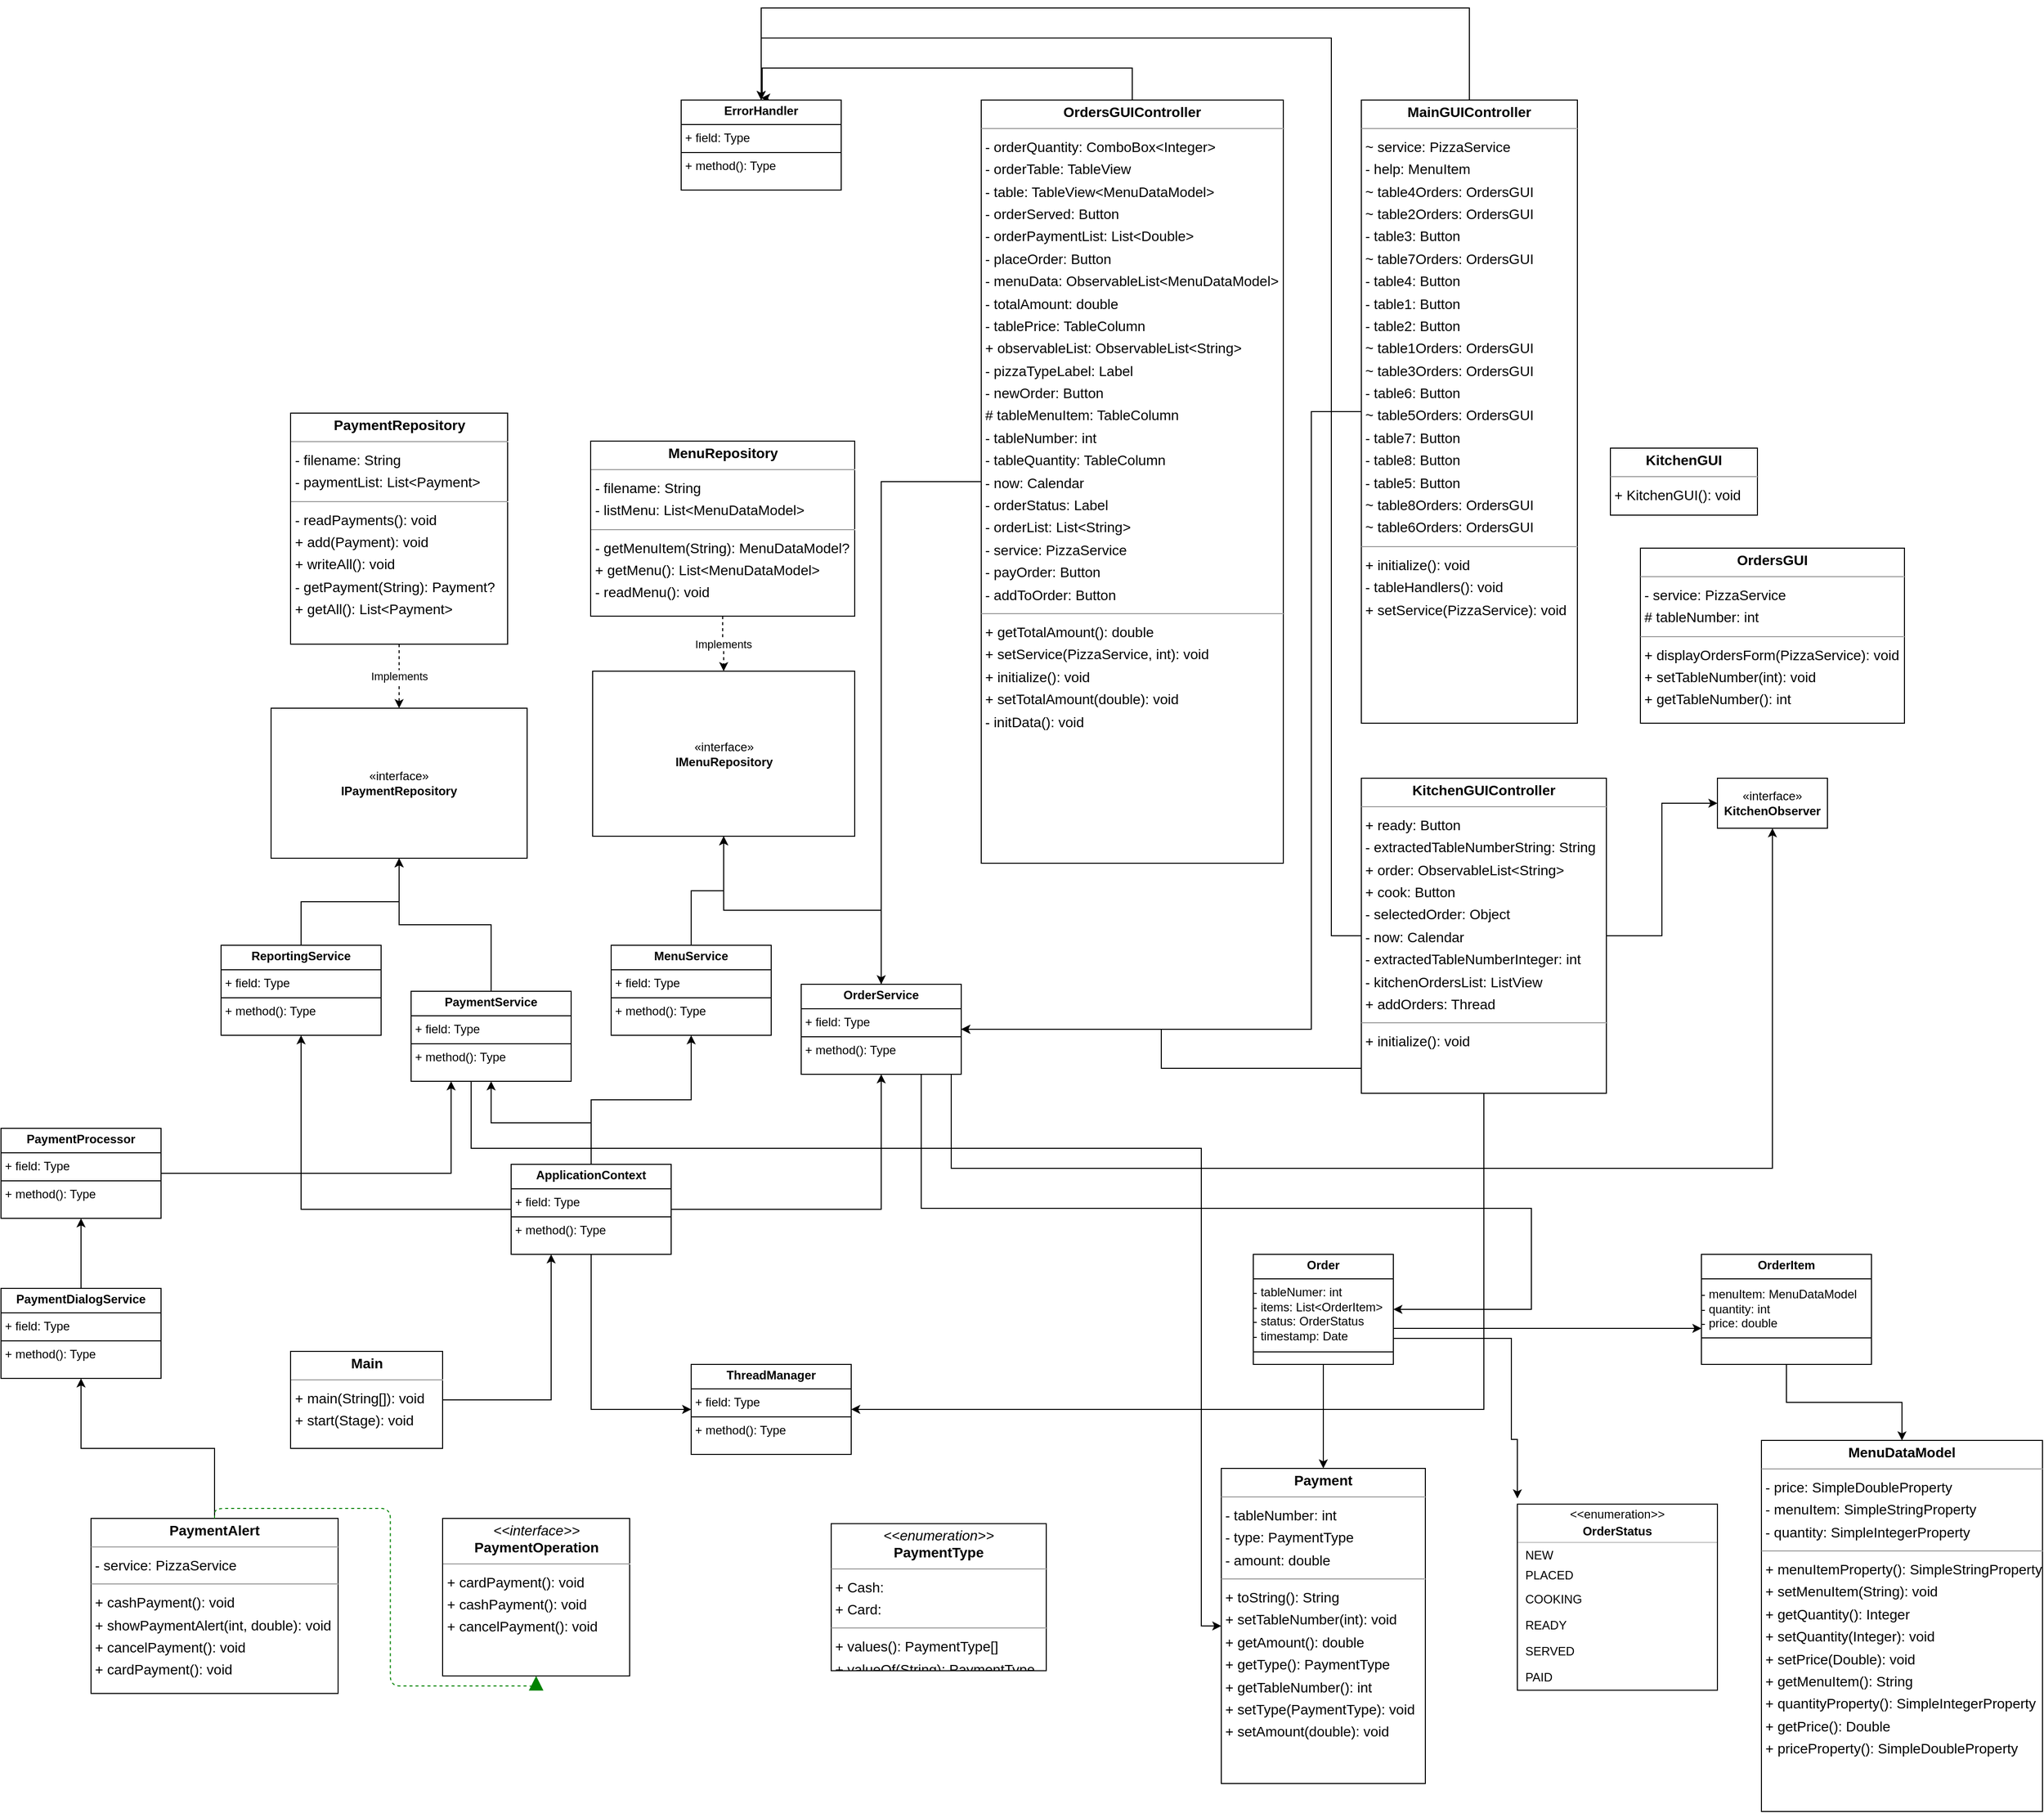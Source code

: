 <mxfile version="26.1.0">
  <diagram id="psAfjCXZujPrBiXJYCEb" name="Page-1">
    <mxGraphModel dx="6308" dy="454" grid="1" gridSize="10" guides="1" tooltips="1" connect="1" arrows="1" fold="1" page="0" pageScale="1" pageWidth="850" pageHeight="1100" background="none" math="0" shadow="0">
      <root>
        <mxCell id="0" />
        <mxCell id="1" parent="0" />
        <mxCell id="node5" value="&lt;p style=&quot;margin:0px;margin-top:4px;text-align:center;&quot;&gt;&lt;b&gt;KitchenGUI&lt;/b&gt;&lt;/p&gt;&lt;hr size=&quot;1&quot;/&gt;&lt;p style=&quot;margin:0 0 0 4px;line-height:1.6;&quot;&gt;+ KitchenGUI(): void&lt;/p&gt;" style="verticalAlign=top;align=left;overflow=fill;fontSize=14;fontFamily=Helvetica;html=1;rounded=0;shadow=0;comic=0;labelBackgroundColor=none;strokeWidth=1;" parent="1" vertex="1">
          <mxGeometry x="-1491" y="1880" width="147" height="67" as="geometry" />
        </mxCell>
        <mxCell id="n7cuw4-B28qV0KOe3FSm-73" style="edgeStyle=orthogonalEdgeStyle;rounded=0;orthogonalLoop=1;jettySize=auto;html=1;" edge="1" parent="1" source="node0" target="n7cuw4-B28qV0KOe3FSm-26">
          <mxGeometry relative="1" as="geometry">
            <Array as="points">
              <mxPoint x="-1940" y="2500" />
              <mxPoint x="-1940" y="2461" />
            </Array>
          </mxGeometry>
        </mxCell>
        <mxCell id="n7cuw4-B28qV0KOe3FSm-81" style="edgeStyle=orthogonalEdgeStyle;rounded=0;orthogonalLoop=1;jettySize=auto;html=1;" edge="1" parent="1" source="node0" target="n7cuw4-B28qV0KOe3FSm-80">
          <mxGeometry relative="1" as="geometry" />
        </mxCell>
        <mxCell id="n7cuw4-B28qV0KOe3FSm-83" style="edgeStyle=orthogonalEdgeStyle;rounded=0;orthogonalLoop=1;jettySize=auto;html=1;entryX=0.5;entryY=0;entryDx=0;entryDy=0;" edge="1" parent="1" source="node0" target="n7cuw4-B28qV0KOe3FSm-24">
          <mxGeometry relative="1" as="geometry">
            <Array as="points">
              <mxPoint x="-1770" y="2368" />
              <mxPoint x="-1770" y="1470" />
              <mxPoint x="-2340" y="1470" />
            </Array>
          </mxGeometry>
        </mxCell>
        <mxCell id="n7cuw4-B28qV0KOe3FSm-86" style="edgeStyle=orthogonalEdgeStyle;rounded=0;orthogonalLoop=1;jettySize=auto;html=1;entryX=1;entryY=0.5;entryDx=0;entryDy=0;" edge="1" parent="1" source="node0" target="n7cuw4-B28qV0KOe3FSm-22">
          <mxGeometry relative="1" as="geometry">
            <Array as="points">
              <mxPoint x="-1617" y="2841" />
            </Array>
          </mxGeometry>
        </mxCell>
        <mxCell id="node0" value="&lt;p style=&quot;margin:0px;margin-top:4px;text-align:center;&quot;&gt;&lt;b&gt;KitchenGUIController&lt;/b&gt;&lt;/p&gt;&lt;hr size=&quot;1&quot;/&gt;&lt;p style=&quot;margin:0 0 0 4px;line-height:1.6;&quot;&gt;+ ready: Button&lt;br/&gt;- extractedTableNumberString: String&lt;br/&gt;+ order: ObservableList&amp;lt;String&amp;gt;&lt;br/&gt;+ cook: Button&lt;br/&gt;- selectedOrder: Object&lt;br/&gt;- now: Calendar&lt;br/&gt;- extractedTableNumberInteger: int&lt;br/&gt;- kitchenOrdersList: ListView&lt;br/&gt;+ addOrders: Thread&lt;/p&gt;&lt;hr size=&quot;1&quot;/&gt;&lt;p style=&quot;margin:0 0 0 4px;line-height:1.6;&quot;&gt;+ initialize(): void&lt;/p&gt;" style="verticalAlign=top;align=left;overflow=fill;fontSize=14;fontFamily=Helvetica;html=1;rounded=0;shadow=0;comic=0;labelBackgroundColor=none;strokeWidth=1;" parent="1" vertex="1">
          <mxGeometry x="-1740" y="2210" width="245" height="315" as="geometry" />
        </mxCell>
        <mxCell id="node7" value="&lt;p style=&quot;margin:0px;margin-top:4px;text-align:center;&quot;&gt;&lt;b&gt;Main&lt;/b&gt;&lt;/p&gt;&lt;hr size=&quot;1&quot;/&gt;&lt;p style=&quot;margin:0 0 0 4px;line-height:1.6;&quot;&gt;+ main(String[]): void&lt;br/&gt;+ start(Stage): void&lt;/p&gt;" style="verticalAlign=top;align=left;overflow=fill;fontSize=14;fontFamily=Helvetica;html=1;rounded=0;shadow=0;comic=0;labelBackgroundColor=none;strokeWidth=1;" parent="1" vertex="1">
          <mxGeometry x="-2810.5" y="2783" width="152" height="97" as="geometry" />
        </mxCell>
        <mxCell id="n7cuw4-B28qV0KOe3FSm-72" style="edgeStyle=orthogonalEdgeStyle;rounded=0;orthogonalLoop=1;jettySize=auto;html=1;entryX=1;entryY=0.5;entryDx=0;entryDy=0;" edge="1" parent="1" source="node9" target="n7cuw4-B28qV0KOe3FSm-26">
          <mxGeometry relative="1" as="geometry">
            <Array as="points">
              <mxPoint x="-1790" y="1844" />
              <mxPoint x="-1790" y="2461" />
            </Array>
          </mxGeometry>
        </mxCell>
        <mxCell id="n7cuw4-B28qV0KOe3FSm-84" style="edgeStyle=orthogonalEdgeStyle;rounded=0;orthogonalLoop=1;jettySize=auto;html=1;entryX=0.5;entryY=0;entryDx=0;entryDy=0;" edge="1" parent="1" source="node9" target="n7cuw4-B28qV0KOe3FSm-24">
          <mxGeometry relative="1" as="geometry">
            <Array as="points">
              <mxPoint x="-1632" y="1440" />
              <mxPoint x="-2340" y="1440" />
            </Array>
          </mxGeometry>
        </mxCell>
        <mxCell id="node9" value="&lt;p style=&quot;margin:0px;margin-top:4px;text-align:center;&quot;&gt;&lt;b&gt;MainGUIController&lt;/b&gt;&lt;/p&gt;&lt;hr size=&quot;1&quot;/&gt;&lt;p style=&quot;margin:0 0 0 4px;line-height:1.6;&quot;&gt;~ service: PizzaService&lt;br/&gt;- help: MenuItem&lt;br/&gt;~ table4Orders: OrdersGUI&lt;br/&gt;~ table2Orders: OrdersGUI&lt;br/&gt;- table3: Button&lt;br/&gt;~ table7Orders: OrdersGUI&lt;br/&gt;- table4: Button&lt;br/&gt;- table1: Button&lt;br/&gt;- table2: Button&lt;br/&gt;~ table1Orders: OrdersGUI&lt;br/&gt;~ table3Orders: OrdersGUI&lt;br/&gt;- table6: Button&lt;br/&gt;~ table5Orders: OrdersGUI&lt;br/&gt;- table7: Button&lt;br/&gt;- table8: Button&lt;br/&gt;- table5: Button&lt;br/&gt;~ table8Orders: OrdersGUI&lt;br/&gt;~ table6Orders: OrdersGUI&lt;/p&gt;&lt;hr size=&quot;1&quot;/&gt;&lt;p style=&quot;margin:0 0 0 4px;line-height:1.6;&quot;&gt;+ initialize(): void&lt;br/&gt;- tableHandlers(): void&lt;br/&gt;+ setService(PizzaService): void&lt;/p&gt;" style="verticalAlign=top;align=left;overflow=fill;fontSize=14;fontFamily=Helvetica;html=1;rounded=0;shadow=0;comic=0;labelBackgroundColor=none;strokeWidth=1;" parent="1" vertex="1">
          <mxGeometry x="-1740" y="1532" width="216" height="623" as="geometry" />
        </mxCell>
        <mxCell id="node13" value="&lt;p style=&quot;margin:0px;margin-top:4px;text-align:center;&quot;&gt;&lt;b&gt;MenuDataModel&lt;/b&gt;&lt;/p&gt;&lt;hr size=&quot;1&quot;/&gt;&lt;p style=&quot;margin:0 0 0 4px;line-height:1.6;&quot;&gt;- price: SimpleDoubleProperty&lt;br/&gt;- menuItem: SimpleStringProperty&lt;br/&gt;- quantity: SimpleIntegerProperty&lt;/p&gt;&lt;hr size=&quot;1&quot;/&gt;&lt;p style=&quot;margin:0 0 0 4px;line-height:1.6;&quot;&gt;+ menuItemProperty(): SimpleStringProperty&lt;br/&gt;+ setMenuItem(String): void&lt;br/&gt;+ getQuantity(): Integer&lt;br/&gt;+ setQuantity(Integer): void&lt;br/&gt;+ setPrice(Double): void&lt;br/&gt;+ getMenuItem(): String&lt;br/&gt;+ quantityProperty(): SimpleIntegerProperty&lt;br/&gt;+ getPrice(): Double&lt;br/&gt;+ priceProperty(): SimpleDoubleProperty&lt;/p&gt;" style="verticalAlign=top;align=left;overflow=fill;fontSize=14;fontFamily=Helvetica;html=1;rounded=0;shadow=0;comic=0;labelBackgroundColor=none;strokeWidth=1;" parent="1" vertex="1">
          <mxGeometry x="-1340" y="2872" width="281" height="371" as="geometry" />
        </mxCell>
        <mxCell id="n7cuw4-B28qV0KOe3FSm-10" value="Implements" style="edgeStyle=orthogonalEdgeStyle;rounded=0;orthogonalLoop=1;jettySize=auto;html=1;exitX=0.5;exitY=1;exitDx=0;exitDy=0;dashed=1;" edge="1" parent="1" source="node2" target="n7cuw4-B28qV0KOe3FSm-8">
          <mxGeometry relative="1" as="geometry" />
        </mxCell>
        <mxCell id="node2" value="&lt;p style=&quot;margin:0px;margin-top:4px;text-align:center;&quot;&gt;&lt;b&gt;MenuRepository&lt;/b&gt;&lt;/p&gt;&lt;hr size=&quot;1&quot;/&gt;&lt;p style=&quot;margin:0 0 0 4px;line-height:1.6;&quot;&gt;- filename: String&lt;br/&gt;- listMenu: List&amp;lt;MenuDataModel&amp;gt;&lt;/p&gt;&lt;hr size=&quot;1&quot;/&gt;&lt;p style=&quot;margin:0 0 0 4px;line-height:1.6;&quot;&gt;- getMenuItem(String): MenuDataModel?&lt;br/&gt;+ getMenu(): List&amp;lt;MenuDataModel&amp;gt;&lt;br/&gt;- readMenu(): void&lt;/p&gt;" style="verticalAlign=top;align=left;overflow=fill;fontSize=14;fontFamily=Helvetica;html=1;rounded=0;shadow=0;comic=0;labelBackgroundColor=none;strokeWidth=1;" parent="1" vertex="1">
          <mxGeometry x="-2510.5" y="1873" width="264" height="175" as="geometry" />
        </mxCell>
        <mxCell id="node4" value="&lt;p style=&quot;margin:0px;margin-top:4px;text-align:center;&quot;&gt;&lt;b&gt;OrdersGUI&lt;/b&gt;&lt;/p&gt;&lt;hr size=&quot;1&quot;/&gt;&lt;p style=&quot;margin:0 0 0 4px;line-height:1.6;&quot;&gt;- service: PizzaService&lt;br/&gt;# tableNumber: int&lt;/p&gt;&lt;hr size=&quot;1&quot;/&gt;&lt;p style=&quot;margin:0 0 0 4px;line-height:1.6;&quot;&gt;+ displayOrdersForm(PizzaService): void&lt;br/&gt;+ setTableNumber(int): void&lt;br/&gt;+ getTableNumber(): int&lt;/p&gt;" style="verticalAlign=top;align=left;overflow=fill;fontSize=14;fontFamily=Helvetica;html=1;rounded=0;shadow=0;comic=0;labelBackgroundColor=none;strokeWidth=1;" parent="1" vertex="1">
          <mxGeometry x="-1461" y="1980" width="264" height="175" as="geometry" />
        </mxCell>
        <mxCell id="n7cuw4-B28qV0KOe3FSm-71" style="edgeStyle=orthogonalEdgeStyle;rounded=0;orthogonalLoop=1;jettySize=auto;html=1;" edge="1" parent="1" source="node3" target="n7cuw4-B28qV0KOe3FSm-26">
          <mxGeometry relative="1" as="geometry" />
        </mxCell>
        <mxCell id="n7cuw4-B28qV0KOe3FSm-85" style="edgeStyle=orthogonalEdgeStyle;rounded=0;orthogonalLoop=1;jettySize=auto;html=1;" edge="1" parent="1" source="node3">
          <mxGeometry relative="1" as="geometry">
            <mxPoint x="-2340" y="1530" as="targetPoint" />
            <Array as="points">
              <mxPoint x="-1969" y="1500" />
              <mxPoint x="-2339" y="1500" />
              <mxPoint x="-2339" y="1530" />
            </Array>
          </mxGeometry>
        </mxCell>
        <mxCell id="node3" value="&lt;p style=&quot;margin:0px;margin-top:4px;text-align:center;&quot;&gt;&lt;b&gt;OrdersGUIController&lt;/b&gt;&lt;/p&gt;&lt;hr size=&quot;1&quot;/&gt;&lt;p style=&quot;margin:0 0 0 4px;line-height:1.6;&quot;&gt;- orderQuantity: ComboBox&amp;lt;Integer&amp;gt;&lt;br/&gt;- orderTable: TableView&lt;br/&gt;- table: TableView&amp;lt;MenuDataModel&amp;gt;&lt;br/&gt;- orderServed: Button&lt;br/&gt;- orderPaymentList: List&amp;lt;Double&amp;gt;&lt;br/&gt;- placeOrder: Button&lt;br/&gt;- menuData: ObservableList&amp;lt;MenuDataModel&amp;gt;&lt;br/&gt;- totalAmount: double&lt;br/&gt;- tablePrice: TableColumn&lt;br/&gt;+ observableList: ObservableList&amp;lt;String&amp;gt;&lt;br/&gt;- pizzaTypeLabel: Label&lt;br/&gt;- newOrder: Button&lt;br/&gt;# tableMenuItem: TableColumn&lt;br/&gt;- tableNumber: int&lt;br/&gt;- tableQuantity: TableColumn&lt;br/&gt;- now: Calendar&lt;br/&gt;- orderStatus: Label&lt;br/&gt;- orderList: List&amp;lt;String&amp;gt;&lt;br/&gt;- service: PizzaService&lt;br/&gt;- payOrder: Button&lt;br/&gt;- addToOrder: Button&lt;/p&gt;&lt;hr size=&quot;1&quot;/&gt;&lt;p style=&quot;margin:0 0 0 4px;line-height:1.6;&quot;&gt;+ getTotalAmount(): double&lt;br/&gt;+ setService(PizzaService, int): void&lt;br/&gt;+ initialize(): void&lt;br/&gt;+ setTotalAmount(double): void&lt;br/&gt;- initData(): void&lt;/p&gt;" style="verticalAlign=top;align=left;overflow=fill;fontSize=14;fontFamily=Helvetica;html=1;rounded=0;shadow=0;comic=0;labelBackgroundColor=none;strokeWidth=1;" parent="1" vertex="1">
          <mxGeometry x="-2120" y="1532" width="302" height="763" as="geometry" />
        </mxCell>
        <mxCell id="node10" value="&lt;p style=&quot;margin:0px;margin-top:4px;text-align:center;&quot;&gt;&lt;b&gt;Payment&lt;/b&gt;&lt;/p&gt;&lt;hr size=&quot;1&quot;/&gt;&lt;p style=&quot;margin:0 0 0 4px;line-height:1.6;&quot;&gt;- tableNumber: int&lt;br/&gt;- type: PaymentType&lt;br/&gt;- amount: double&lt;/p&gt;&lt;hr size=&quot;1&quot;/&gt;&lt;p style=&quot;margin:0 0 0 4px;line-height:1.6;&quot;&gt;+ toString(): String&lt;br/&gt;+ setTableNumber(int): void&lt;br/&gt;+ getAmount(): double&lt;br/&gt;+ getType(): PaymentType&lt;br/&gt;+ getTableNumber(): int&lt;br/&gt;+ setType(PaymentType): void&lt;br/&gt;+ setAmount(double): void&lt;/p&gt;" style="verticalAlign=top;align=left;overflow=fill;fontSize=14;fontFamily=Helvetica;html=1;rounded=0;shadow=0;comic=0;labelBackgroundColor=none;strokeWidth=1;" parent="1" vertex="1">
          <mxGeometry x="-1880" y="2900" width="204" height="315" as="geometry" />
        </mxCell>
        <mxCell id="n7cuw4-B28qV0KOe3FSm-92" style="edgeStyle=orthogonalEdgeStyle;rounded=0;orthogonalLoop=1;jettySize=auto;html=1;entryX=0.5;entryY=1;entryDx=0;entryDy=0;" edge="1" parent="1" source="node12" target="n7cuw4-B28qV0KOe3FSm-35">
          <mxGeometry relative="1" as="geometry" />
        </mxCell>
        <mxCell id="node12" value="&lt;p style=&quot;margin:0px;margin-top:4px;text-align:center;&quot;&gt;&lt;b&gt;PaymentAlert&lt;/b&gt;&lt;/p&gt;&lt;hr size=&quot;1&quot;/&gt;&lt;p style=&quot;margin:0 0 0 4px;line-height:1.6;&quot;&gt;- service: PizzaService&lt;/p&gt;&lt;hr size=&quot;1&quot;/&gt;&lt;p style=&quot;margin:0 0 0 4px;line-height:1.6;&quot;&gt;+ cashPayment(): void&lt;br/&gt;+ showPaymentAlert(int, double): void&lt;br/&gt;+ cancelPayment(): void&lt;br/&gt;+ cardPayment(): void&lt;/p&gt;" style="verticalAlign=top;align=left;overflow=fill;fontSize=14;fontFamily=Helvetica;html=1;rounded=0;shadow=0;comic=0;labelBackgroundColor=none;strokeWidth=1;" parent="1" vertex="1">
          <mxGeometry x="-3010" y="2950" width="247" height="175" as="geometry" />
        </mxCell>
        <mxCell id="node6" value="&lt;p style=&quot;margin:0px;margin-top:4px;text-align:center;&quot;&gt;&lt;i&gt;&amp;lt;&amp;lt;interface&amp;gt;&amp;gt;&lt;/i&gt;&lt;br/&gt;&lt;b&gt;PaymentOperation&lt;/b&gt;&lt;/p&gt;&lt;hr size=&quot;1&quot;/&gt;&lt;p style=&quot;margin:0 0 0 4px;line-height:1.6;&quot;&gt;+ cardPayment(): void&lt;br/&gt;+ cashPayment(): void&lt;br/&gt;+ cancelPayment(): void&lt;/p&gt;" style="verticalAlign=top;align=left;overflow=fill;fontSize=14;fontFamily=Helvetica;html=1;rounded=0;shadow=0;comic=0;labelBackgroundColor=none;strokeWidth=1;" parent="1" vertex="1">
          <mxGeometry x="-2658.5" y="2950" width="187" height="157.5" as="geometry" />
        </mxCell>
        <mxCell id="n7cuw4-B28qV0KOe3FSm-11" value="Implements" style="edgeStyle=orthogonalEdgeStyle;rounded=0;orthogonalLoop=1;jettySize=auto;html=1;dashed=1;" edge="1" parent="1" source="node8" target="n7cuw4-B28qV0KOe3FSm-9">
          <mxGeometry relative="1" as="geometry" />
        </mxCell>
        <mxCell id="node8" value="&lt;p style=&quot;margin:0px;margin-top:4px;text-align:center;&quot;&gt;&lt;b&gt;PaymentRepository&lt;/b&gt;&lt;/p&gt;&lt;hr size=&quot;1&quot;/&gt;&lt;p style=&quot;margin:0 0 0 4px;line-height:1.6;&quot;&gt;- filename: String&lt;br/&gt;- paymentList: List&amp;lt;Payment&amp;gt;&lt;/p&gt;&lt;hr size=&quot;1&quot;/&gt;&lt;p style=&quot;margin:0 0 0 4px;line-height:1.6;&quot;&gt;- readPayments(): void&lt;br/&gt;+ add(Payment): void&lt;br/&gt;+ writeAll(): void&lt;br/&gt;- getPayment(String): Payment?&lt;br/&gt;+ getAll(): List&amp;lt;Payment&amp;gt;&lt;/p&gt;" style="verticalAlign=top;align=left;overflow=fill;fontSize=14;fontFamily=Helvetica;html=1;rounded=0;shadow=0;comic=0;labelBackgroundColor=none;strokeWidth=1;" parent="1" vertex="1">
          <mxGeometry x="-2810.5" y="1845" width="217" height="231" as="geometry" />
        </mxCell>
        <mxCell id="node1" value="&lt;p style=&quot;margin:0px;margin-top:4px;text-align:center;&quot;&gt;&lt;i&gt;&amp;lt;&amp;lt;enumeration&amp;gt;&amp;gt;&lt;/i&gt;&lt;br/&gt;&lt;b&gt;PaymentType&lt;/b&gt;&lt;/p&gt;&lt;hr size=&quot;1&quot;/&gt;&lt;p style=&quot;margin:0 0 0 4px;line-height:1.6;&quot;&gt;+ Cash: &lt;br/&gt;+ Card: &lt;/p&gt;&lt;hr size=&quot;1&quot;/&gt;&lt;p style=&quot;margin:0 0 0 4px;line-height:1.6;&quot;&gt;+ values(): PaymentType[]&lt;br/&gt;+ valueOf(String): PaymentType&lt;/p&gt;" style="verticalAlign=top;align=left;overflow=fill;fontSize=14;fontFamily=Helvetica;html=1;rounded=0;shadow=0;comic=0;labelBackgroundColor=none;strokeWidth=1;" parent="1" vertex="1">
          <mxGeometry x="-2270" y="2955.25" width="215" height="147" as="geometry" />
        </mxCell>
        <mxCell id="edge0" value="" style="html=1;rounded=1;edgeStyle=orthogonalEdgeStyle;dashed=1;startArrow=none;endArrow=block;endSize=12;strokeColor=#008200;exitX=0.500;exitY=0.000;exitDx=0;exitDy=0;entryX=0.500;entryY=1.000;entryDx=0;entryDy=0;" parent="1" source="node12" target="node6" edge="1">
          <mxGeometry width="50" height="50" relative="1" as="geometry">
            <Array as="points" />
          </mxGeometry>
        </mxCell>
        <mxCell id="n7cuw4-B28qV0KOe3FSm-8" value="«interface»&lt;br&gt;&lt;b&gt;IMenuRepository&lt;/b&gt;" style="html=1;whiteSpace=wrap;" vertex="1" parent="1">
          <mxGeometry x="-2508.5" y="2103" width="262" height="165" as="geometry" />
        </mxCell>
        <mxCell id="n7cuw4-B28qV0KOe3FSm-9" value="«interface»&lt;br&gt;&lt;b&gt;IPaymentRepository&lt;/b&gt;" style="html=1;whiteSpace=wrap;" vertex="1" parent="1">
          <mxGeometry x="-2830" y="2140" width="256" height="150" as="geometry" />
        </mxCell>
        <mxCell id="n7cuw4-B28qV0KOe3FSm-63" style="edgeStyle=orthogonalEdgeStyle;rounded=0;orthogonalLoop=1;jettySize=auto;html=1;entryX=0.5;entryY=1;entryDx=0;entryDy=0;" edge="1" parent="1" source="n7cuw4-B28qV0KOe3FSm-21" target="n7cuw4-B28qV0KOe3FSm-8">
          <mxGeometry relative="1" as="geometry" />
        </mxCell>
        <mxCell id="n7cuw4-B28qV0KOe3FSm-21" value="&lt;p style=&quot;margin:0px;margin-top:4px;text-align:center;&quot;&gt;&lt;b&gt;MenuService&lt;/b&gt;&lt;/p&gt;&lt;hr size=&quot;1&quot; style=&quot;border-style:solid;&quot;&gt;&lt;p style=&quot;margin:0px;margin-left:4px;&quot;&gt;+ field: Type&lt;/p&gt;&lt;hr size=&quot;1&quot; style=&quot;border-style:solid;&quot;&gt;&lt;p style=&quot;margin:0px;margin-left:4px;&quot;&gt;+ method(): Type&lt;/p&gt;" style="verticalAlign=top;align=left;overflow=fill;html=1;whiteSpace=wrap;" vertex="1" parent="1">
          <mxGeometry x="-2490" y="2377" width="160" height="90" as="geometry" />
        </mxCell>
        <mxCell id="n7cuw4-B28qV0KOe3FSm-22" value="&lt;p style=&quot;margin:0px;margin-top:4px;text-align:center;&quot;&gt;&lt;b&gt;ThreadManager&lt;/b&gt;&lt;/p&gt;&lt;hr size=&quot;1&quot; style=&quot;border-style:solid;&quot;&gt;&lt;p style=&quot;margin:0px;margin-left:4px;&quot;&gt;+ field: Type&lt;/p&gt;&lt;hr size=&quot;1&quot; style=&quot;border-style:solid;&quot;&gt;&lt;p style=&quot;margin:0px;margin-left:4px;&quot;&gt;+ method(): Type&lt;/p&gt;" style="verticalAlign=top;align=left;overflow=fill;html=1;whiteSpace=wrap;" vertex="1" parent="1">
          <mxGeometry x="-2410" y="2796" width="160" height="90" as="geometry" />
        </mxCell>
        <mxCell id="n7cuw4-B28qV0KOe3FSm-64" style="edgeStyle=orthogonalEdgeStyle;rounded=0;orthogonalLoop=1;jettySize=auto;html=1;" edge="1" parent="1" source="n7cuw4-B28qV0KOe3FSm-23" target="n7cuw4-B28qV0KOe3FSm-9">
          <mxGeometry relative="1" as="geometry" />
        </mxCell>
        <mxCell id="n7cuw4-B28qV0KOe3FSm-91" style="edgeStyle=orthogonalEdgeStyle;rounded=0;orthogonalLoop=1;jettySize=auto;html=1;entryX=0;entryY=0.5;entryDx=0;entryDy=0;" edge="1" parent="1" source="n7cuw4-B28qV0KOe3FSm-23" target="node10">
          <mxGeometry relative="1" as="geometry">
            <Array as="points">
              <mxPoint x="-2630" y="2580" />
              <mxPoint x="-1900" y="2580" />
              <mxPoint x="-1900" y="3058" />
            </Array>
          </mxGeometry>
        </mxCell>
        <mxCell id="n7cuw4-B28qV0KOe3FSm-23" value="&lt;p style=&quot;margin:0px;margin-top:4px;text-align:center;&quot;&gt;&lt;b&gt;PaymentService&lt;/b&gt;&lt;/p&gt;&lt;hr size=&quot;1&quot; style=&quot;border-style:solid;&quot;&gt;&lt;p style=&quot;margin:0px;margin-left:4px;&quot;&gt;+ field: Type&lt;/p&gt;&lt;hr size=&quot;1&quot; style=&quot;border-style:solid;&quot;&gt;&lt;p style=&quot;margin:0px;margin-left:4px;&quot;&gt;+ method(): Type&lt;/p&gt;" style="verticalAlign=top;align=left;overflow=fill;html=1;whiteSpace=wrap;" vertex="1" parent="1">
          <mxGeometry x="-2690" y="2423" width="160" height="90" as="geometry" />
        </mxCell>
        <mxCell id="n7cuw4-B28qV0KOe3FSm-24" value="&lt;p style=&quot;margin:0px;margin-top:4px;text-align:center;&quot;&gt;&lt;b&gt;ErrorHandler&lt;/b&gt;&lt;/p&gt;&lt;hr size=&quot;1&quot; style=&quot;border-style:solid;&quot;&gt;&lt;p style=&quot;margin:0px;margin-left:4px;&quot;&gt;+ field: Type&lt;/p&gt;&lt;hr size=&quot;1&quot; style=&quot;border-style:solid;&quot;&gt;&lt;p style=&quot;margin:0px;margin-left:4px;&quot;&gt;+ method(): Type&lt;/p&gt;" style="verticalAlign=top;align=left;overflow=fill;html=1;whiteSpace=wrap;" vertex="1" parent="1">
          <mxGeometry x="-2420" y="1532" width="160" height="90" as="geometry" />
        </mxCell>
        <mxCell id="n7cuw4-B28qV0KOe3FSm-65" style="edgeStyle=orthogonalEdgeStyle;rounded=0;orthogonalLoop=1;jettySize=auto;html=1;" edge="1" parent="1" source="n7cuw4-B28qV0KOe3FSm-25" target="n7cuw4-B28qV0KOe3FSm-9">
          <mxGeometry relative="1" as="geometry" />
        </mxCell>
        <mxCell id="n7cuw4-B28qV0KOe3FSm-25" value="&lt;p style=&quot;margin:0px;margin-top:4px;text-align:center;&quot;&gt;&lt;b&gt;ReportingService&lt;/b&gt;&lt;/p&gt;&lt;hr size=&quot;1&quot; style=&quot;border-style:solid;&quot;&gt;&lt;p style=&quot;margin:0px;margin-left:4px;&quot;&gt;+ field: Type&lt;/p&gt;&lt;hr size=&quot;1&quot; style=&quot;border-style:solid;&quot;&gt;&lt;p style=&quot;margin:0px;margin-left:4px;&quot;&gt;+ method(): Type&lt;/p&gt;" style="verticalAlign=top;align=left;overflow=fill;html=1;whiteSpace=wrap;" vertex="1" parent="1">
          <mxGeometry x="-2880" y="2377" width="160" height="90" as="geometry" />
        </mxCell>
        <mxCell id="n7cuw4-B28qV0KOe3FSm-66" style="edgeStyle=orthogonalEdgeStyle;rounded=0;orthogonalLoop=1;jettySize=auto;html=1;" edge="1" parent="1" source="n7cuw4-B28qV0KOe3FSm-26" target="n7cuw4-B28qV0KOe3FSm-8">
          <mxGeometry relative="1" as="geometry" />
        </mxCell>
        <mxCell id="n7cuw4-B28qV0KOe3FSm-82" style="edgeStyle=orthogonalEdgeStyle;rounded=0;orthogonalLoop=1;jettySize=auto;html=1;" edge="1" parent="1" source="n7cuw4-B28qV0KOe3FSm-26" target="n7cuw4-B28qV0KOe3FSm-80">
          <mxGeometry relative="1" as="geometry">
            <mxPoint x="-2140" y="2581" as="sourcePoint" />
            <mxPoint x="-1329" y="2380" as="targetPoint" />
            <Array as="points">
              <mxPoint x="-2150" y="2600" />
              <mxPoint x="-1329" y="2600" />
            </Array>
          </mxGeometry>
        </mxCell>
        <mxCell id="n7cuw4-B28qV0KOe3FSm-89" style="edgeStyle=orthogonalEdgeStyle;rounded=0;orthogonalLoop=1;jettySize=auto;html=1;" edge="1" parent="1" source="n7cuw4-B28qV0KOe3FSm-26" target="n7cuw4-B28qV0KOe3FSm-33">
          <mxGeometry relative="1" as="geometry">
            <Array as="points">
              <mxPoint x="-2180" y="2640" />
              <mxPoint x="-1570" y="2640" />
              <mxPoint x="-1570" y="2741" />
            </Array>
          </mxGeometry>
        </mxCell>
        <mxCell id="n7cuw4-B28qV0KOe3FSm-26" value="&lt;p style=&quot;margin:0px;margin-top:4px;text-align:center;&quot;&gt;&lt;b&gt;OrderService&lt;/b&gt;&lt;/p&gt;&lt;hr size=&quot;1&quot; style=&quot;border-style:solid;&quot;&gt;&lt;p style=&quot;margin:0px;margin-left:4px;&quot;&gt;+ field: Type&lt;/p&gt;&lt;hr size=&quot;1&quot; style=&quot;border-style:solid;&quot;&gt;&lt;p style=&quot;margin:0px;margin-left:4px;&quot;&gt;+ method(): Type&lt;/p&gt;" style="verticalAlign=top;align=left;overflow=fill;html=1;whiteSpace=wrap;" vertex="1" parent="1">
          <mxGeometry x="-2300" y="2416" width="160" height="90" as="geometry" />
        </mxCell>
        <mxCell id="n7cuw4-B28qV0KOe3FSm-67" style="edgeStyle=orthogonalEdgeStyle;rounded=0;orthogonalLoop=1;jettySize=auto;html=1;" edge="1" parent="1" source="n7cuw4-B28qV0KOe3FSm-27" target="n7cuw4-B28qV0KOe3FSm-26">
          <mxGeometry relative="1" as="geometry" />
        </mxCell>
        <mxCell id="n7cuw4-B28qV0KOe3FSm-68" style="edgeStyle=orthogonalEdgeStyle;rounded=0;orthogonalLoop=1;jettySize=auto;html=1;" edge="1" parent="1" source="n7cuw4-B28qV0KOe3FSm-27" target="n7cuw4-B28qV0KOe3FSm-21">
          <mxGeometry relative="1" as="geometry" />
        </mxCell>
        <mxCell id="n7cuw4-B28qV0KOe3FSm-69" style="edgeStyle=orthogonalEdgeStyle;rounded=0;orthogonalLoop=1;jettySize=auto;html=1;" edge="1" parent="1" source="n7cuw4-B28qV0KOe3FSm-27" target="n7cuw4-B28qV0KOe3FSm-23">
          <mxGeometry relative="1" as="geometry" />
        </mxCell>
        <mxCell id="n7cuw4-B28qV0KOe3FSm-70" style="edgeStyle=orthogonalEdgeStyle;rounded=0;orthogonalLoop=1;jettySize=auto;html=1;" edge="1" parent="1" source="n7cuw4-B28qV0KOe3FSm-27" target="n7cuw4-B28qV0KOe3FSm-25">
          <mxGeometry relative="1" as="geometry" />
        </mxCell>
        <mxCell id="n7cuw4-B28qV0KOe3FSm-87" style="edgeStyle=orthogonalEdgeStyle;rounded=0;orthogonalLoop=1;jettySize=auto;html=1;entryX=0;entryY=0.5;entryDx=0;entryDy=0;" edge="1" parent="1" source="n7cuw4-B28qV0KOe3FSm-27" target="n7cuw4-B28qV0KOe3FSm-22">
          <mxGeometry relative="1" as="geometry">
            <Array as="points">
              <mxPoint x="-2510" y="2841" />
            </Array>
          </mxGeometry>
        </mxCell>
        <mxCell id="n7cuw4-B28qV0KOe3FSm-27" value="&lt;p style=&quot;margin:0px;margin-top:4px;text-align:center;&quot;&gt;&lt;b&gt;ApplicationContext&lt;/b&gt;&lt;/p&gt;&lt;hr size=&quot;1&quot; style=&quot;border-style:solid;&quot;&gt;&lt;p style=&quot;margin:0px;margin-left:4px;&quot;&gt;+ field: Type&lt;/p&gt;&lt;hr size=&quot;1&quot; style=&quot;border-style:solid;&quot;&gt;&lt;p style=&quot;margin:0px;margin-left:4px;&quot;&gt;+ method(): Type&lt;/p&gt;" style="verticalAlign=top;align=left;overflow=fill;html=1;whiteSpace=wrap;" vertex="1" parent="1">
          <mxGeometry x="-2590" y="2596" width="160" height="90" as="geometry" />
        </mxCell>
        <mxCell id="n7cuw4-B28qV0KOe3FSm-78" style="edgeStyle=orthogonalEdgeStyle;rounded=0;orthogonalLoop=1;jettySize=auto;html=1;" edge="1" parent="1" source="n7cuw4-B28qV0KOe3FSm-32" target="node13">
          <mxGeometry relative="1" as="geometry" />
        </mxCell>
        <mxCell id="n7cuw4-B28qV0KOe3FSm-32" value="&lt;p style=&quot;margin:0px;margin-top:4px;text-align:center;&quot;&gt;&lt;b&gt;OrderItem&lt;/b&gt;&lt;/p&gt;&lt;hr size=&quot;1&quot; style=&quot;border-style:solid;&quot;&gt;&lt;div style=&quot;height:2px;&quot;&gt;&lt;/div&gt;- menuItem: MenuDataModel&lt;div&gt;- quantity: int&lt;/div&gt;&lt;div&gt;- price: double&lt;br&gt;&lt;hr size=&quot;1&quot; style=&quot;border-style:solid;&quot;&gt;&lt;div style=&quot;height:2px;&quot;&gt;&lt;/div&gt;&lt;div style=&quot;height:2px;&quot;&gt;&lt;br&gt;&lt;/div&gt;&lt;/div&gt;" style="verticalAlign=top;align=left;overflow=fill;html=1;whiteSpace=wrap;" vertex="1" parent="1">
          <mxGeometry x="-1400" y="2686" width="170" height="110" as="geometry" />
        </mxCell>
        <mxCell id="n7cuw4-B28qV0KOe3FSm-76" style="edgeStyle=orthogonalEdgeStyle;rounded=0;orthogonalLoop=1;jettySize=auto;html=1;" edge="1" parent="1" source="n7cuw4-B28qV0KOe3FSm-33" target="n7cuw4-B28qV0KOe3FSm-32">
          <mxGeometry relative="1" as="geometry">
            <Array as="points">
              <mxPoint x="-1550" y="2760" />
              <mxPoint x="-1550" y="2760" />
            </Array>
          </mxGeometry>
        </mxCell>
        <mxCell id="n7cuw4-B28qV0KOe3FSm-77" style="edgeStyle=orthogonalEdgeStyle;rounded=0;orthogonalLoop=1;jettySize=auto;html=1;" edge="1" parent="1" source="n7cuw4-B28qV0KOe3FSm-33">
          <mxGeometry relative="1" as="geometry">
            <mxPoint x="-1584" y="2930" as="targetPoint" />
            <Array as="points">
              <mxPoint x="-1590" y="2770" />
              <mxPoint x="-1590" y="2871" />
              <mxPoint x="-1584" y="2871" />
            </Array>
          </mxGeometry>
        </mxCell>
        <mxCell id="n7cuw4-B28qV0KOe3FSm-79" style="edgeStyle=orthogonalEdgeStyle;rounded=0;orthogonalLoop=1;jettySize=auto;html=1;" edge="1" parent="1" source="n7cuw4-B28qV0KOe3FSm-33" target="node10">
          <mxGeometry relative="1" as="geometry" />
        </mxCell>
        <mxCell id="n7cuw4-B28qV0KOe3FSm-33" value="&lt;p style=&quot;margin:0px;margin-top:4px;text-align:center;&quot;&gt;&lt;b&gt;Order&lt;/b&gt;&lt;/p&gt;&lt;hr size=&quot;1&quot; style=&quot;border-style:solid;&quot;&gt;- tableNumer: int&lt;div&gt;- items: List&amp;lt;OrderItem&amp;gt;&lt;/div&gt;&lt;div&gt;- status: OrderStatus&lt;/div&gt;&lt;div&gt;- timestamp: Date&lt;br&gt;&lt;div style=&quot;height:2px;&quot;&gt;&lt;/div&gt;&lt;hr size=&quot;1&quot; style=&quot;border-style:solid;&quot;&gt;&lt;div style=&quot;height:2px;&quot;&gt;&lt;/div&gt;&lt;/div&gt;" style="verticalAlign=top;align=left;overflow=fill;html=1;whiteSpace=wrap;" vertex="1" parent="1">
          <mxGeometry x="-1848" y="2686" width="140" height="110" as="geometry" />
        </mxCell>
        <mxCell id="n7cuw4-B28qV0KOe3FSm-90" style="edgeStyle=orthogonalEdgeStyle;rounded=0;orthogonalLoop=1;jettySize=auto;html=1;exitX=1;exitY=0.5;exitDx=0;exitDy=0;entryX=0.25;entryY=1;entryDx=0;entryDy=0;" edge="1" parent="1" source="n7cuw4-B28qV0KOe3FSm-34" target="n7cuw4-B28qV0KOe3FSm-23">
          <mxGeometry relative="1" as="geometry" />
        </mxCell>
        <mxCell id="n7cuw4-B28qV0KOe3FSm-34" value="&lt;p style=&quot;margin:0px;margin-top:4px;text-align:center;&quot;&gt;&lt;b&gt;PaymentProcessor&lt;/b&gt;&lt;/p&gt;&lt;hr size=&quot;1&quot; style=&quot;border-style:solid;&quot;&gt;&lt;p style=&quot;margin:0px;margin-left:4px;&quot;&gt;+ field: Type&lt;/p&gt;&lt;hr size=&quot;1&quot; style=&quot;border-style:solid;&quot;&gt;&lt;p style=&quot;margin:0px;margin-left:4px;&quot;&gt;+ method(): Type&lt;/p&gt;" style="verticalAlign=top;align=left;overflow=fill;html=1;whiteSpace=wrap;" vertex="1" parent="1">
          <mxGeometry x="-3100" y="2560" width="160" height="90" as="geometry" />
        </mxCell>
        <mxCell id="n7cuw4-B28qV0KOe3FSm-74" style="edgeStyle=orthogonalEdgeStyle;rounded=0;orthogonalLoop=1;jettySize=auto;html=1;" edge="1" parent="1" source="n7cuw4-B28qV0KOe3FSm-35" target="n7cuw4-B28qV0KOe3FSm-34">
          <mxGeometry relative="1" as="geometry" />
        </mxCell>
        <mxCell id="n7cuw4-B28qV0KOe3FSm-35" value="&lt;p style=&quot;margin:0px;margin-top:4px;text-align:center;&quot;&gt;&lt;b&gt;PaymentDialogService&lt;/b&gt;&lt;/p&gt;&lt;hr size=&quot;1&quot; style=&quot;border-style:solid;&quot;&gt;&lt;p style=&quot;margin:0px;margin-left:4px;&quot;&gt;+ field: Type&lt;/p&gt;&lt;hr size=&quot;1&quot; style=&quot;border-style:solid;&quot;&gt;&lt;p style=&quot;margin:0px;margin-left:4px;&quot;&gt;+ method(): Type&lt;/p&gt;" style="verticalAlign=top;align=left;overflow=fill;html=1;whiteSpace=wrap;" vertex="1" parent="1">
          <mxGeometry x="-3100" y="2720" width="160" height="90" as="geometry" />
        </mxCell>
        <mxCell id="n7cuw4-B28qV0KOe3FSm-36" value="" style="fontStyle=1;align=center;verticalAlign=middle;childLayout=stackLayout;horizontal=1;horizontalStack=0;resizeParent=1;resizeParentMax=0;resizeLast=0;marginBottom=0;" vertex="1" parent="1">
          <mxGeometry x="-1584" y="2935.75" width="200" height="186" as="geometry" />
        </mxCell>
        <mxCell id="n7cuw4-B28qV0KOe3FSm-37" value="&amp;lt;&amp;lt;enumeration&amp;gt;&amp;gt;" style="html=1;align=center;spacing=0;verticalAlign=middle;strokeColor=none;fillColor=none;whiteSpace=wrap;" vertex="1" parent="n7cuw4-B28qV0KOe3FSm-36">
          <mxGeometry width="200" height="20" as="geometry" />
        </mxCell>
        <mxCell id="n7cuw4-B28qV0KOe3FSm-38" value="OrderStatus" style="html=1;align=center;spacing=0;verticalAlign=middle;strokeColor=none;fillColor=none;whiteSpace=wrap;fontStyle=1;" vertex="1" parent="n7cuw4-B28qV0KOe3FSm-36">
          <mxGeometry y="20" width="200" height="14" as="geometry" />
        </mxCell>
        <mxCell id="n7cuw4-B28qV0KOe3FSm-39" value="" style="line;strokeWidth=0.25;fillColor=none;align=left;verticalAlign=middle;spacingTop=-1;spacingLeft=3;spacingRight=3;rotatable=0;labelPosition=right;points=[];portConstraint=eastwest;" vertex="1" parent="n7cuw4-B28qV0KOe3FSm-36">
          <mxGeometry y="34" width="200" height="8" as="geometry" />
        </mxCell>
        <mxCell id="n7cuw4-B28qV0KOe3FSm-40" value="NEW" style="html=1;align=left;spacing=0;spacingLeft=8;verticalAlign=middle;strokeColor=none;fillColor=none;whiteSpace=wrap;" vertex="1" parent="n7cuw4-B28qV0KOe3FSm-36">
          <mxGeometry y="42" width="200" height="18" as="geometry" />
        </mxCell>
        <mxCell id="n7cuw4-B28qV0KOe3FSm-57" style="edgeStyle=orthogonalEdgeStyle;rounded=0;orthogonalLoop=1;jettySize=auto;html=1;exitX=0.5;exitY=1;exitDx=0;exitDy=0;entryX=0.5;entryY=0;entryDx=0;entryDy=0;" edge="1" parent="n7cuw4-B28qV0KOe3FSm-36" source="n7cuw4-B28qV0KOe3FSm-41" target="n7cuw4-B28qV0KOe3FSm-42">
          <mxGeometry relative="1" as="geometry" />
        </mxCell>
        <mxCell id="n7cuw4-B28qV0KOe3FSm-41" value="PLACED" style="html=1;align=left;spacing=0;spacingLeft=8;verticalAlign=middle;strokeColor=none;fillColor=none;whiteSpace=wrap;" vertex="1" parent="n7cuw4-B28qV0KOe3FSm-36">
          <mxGeometry y="60" width="200" height="22" as="geometry" />
        </mxCell>
        <mxCell id="n7cuw4-B28qV0KOe3FSm-42" value="COOKING" style="html=1;align=left;spacing=0;spacingLeft=8;verticalAlign=middle;strokeColor=none;fillColor=none;whiteSpace=wrap;" vertex="1" parent="n7cuw4-B28qV0KOe3FSm-36">
          <mxGeometry y="82" width="200" height="26" as="geometry" />
        </mxCell>
        <mxCell id="n7cuw4-B28qV0KOe3FSm-58" value="READY" style="html=1;align=left;spacing=0;spacingLeft=8;verticalAlign=middle;strokeColor=none;fillColor=none;whiteSpace=wrap;" vertex="1" parent="n7cuw4-B28qV0KOe3FSm-36">
          <mxGeometry y="108" width="200" height="26" as="geometry" />
        </mxCell>
        <mxCell id="n7cuw4-B28qV0KOe3FSm-62" value="SERVED" style="html=1;align=left;spacing=0;spacingLeft=8;verticalAlign=middle;strokeColor=none;fillColor=none;whiteSpace=wrap;" vertex="1" parent="n7cuw4-B28qV0KOe3FSm-36">
          <mxGeometry y="134" width="200" height="26" as="geometry" />
        </mxCell>
        <mxCell id="n7cuw4-B28qV0KOe3FSm-61" value="PAID" style="html=1;align=left;spacing=0;spacingLeft=8;verticalAlign=middle;strokeColor=none;fillColor=none;whiteSpace=wrap;" vertex="1" parent="n7cuw4-B28qV0KOe3FSm-36">
          <mxGeometry y="160" width="200" height="26" as="geometry" />
        </mxCell>
        <mxCell id="n7cuw4-B28qV0KOe3FSm-80" value="«interface»&lt;br&gt;&lt;b&gt;KitchenObserver&lt;/b&gt;" style="html=1;whiteSpace=wrap;" vertex="1" parent="1">
          <mxGeometry x="-1384" y="2210" width="110" height="50" as="geometry" />
        </mxCell>
        <mxCell id="n7cuw4-B28qV0KOe3FSm-88" style="edgeStyle=orthogonalEdgeStyle;rounded=0;orthogonalLoop=1;jettySize=auto;html=1;entryX=0.25;entryY=1;entryDx=0;entryDy=0;" edge="1" parent="1" source="node7" target="n7cuw4-B28qV0KOe3FSm-27">
          <mxGeometry relative="1" as="geometry">
            <mxPoint x="-2540" y="2700" as="targetPoint" />
            <Array as="points">
              <mxPoint x="-2550" y="2832" />
            </Array>
          </mxGeometry>
        </mxCell>
      </root>
    </mxGraphModel>
  </diagram>
</mxfile>
